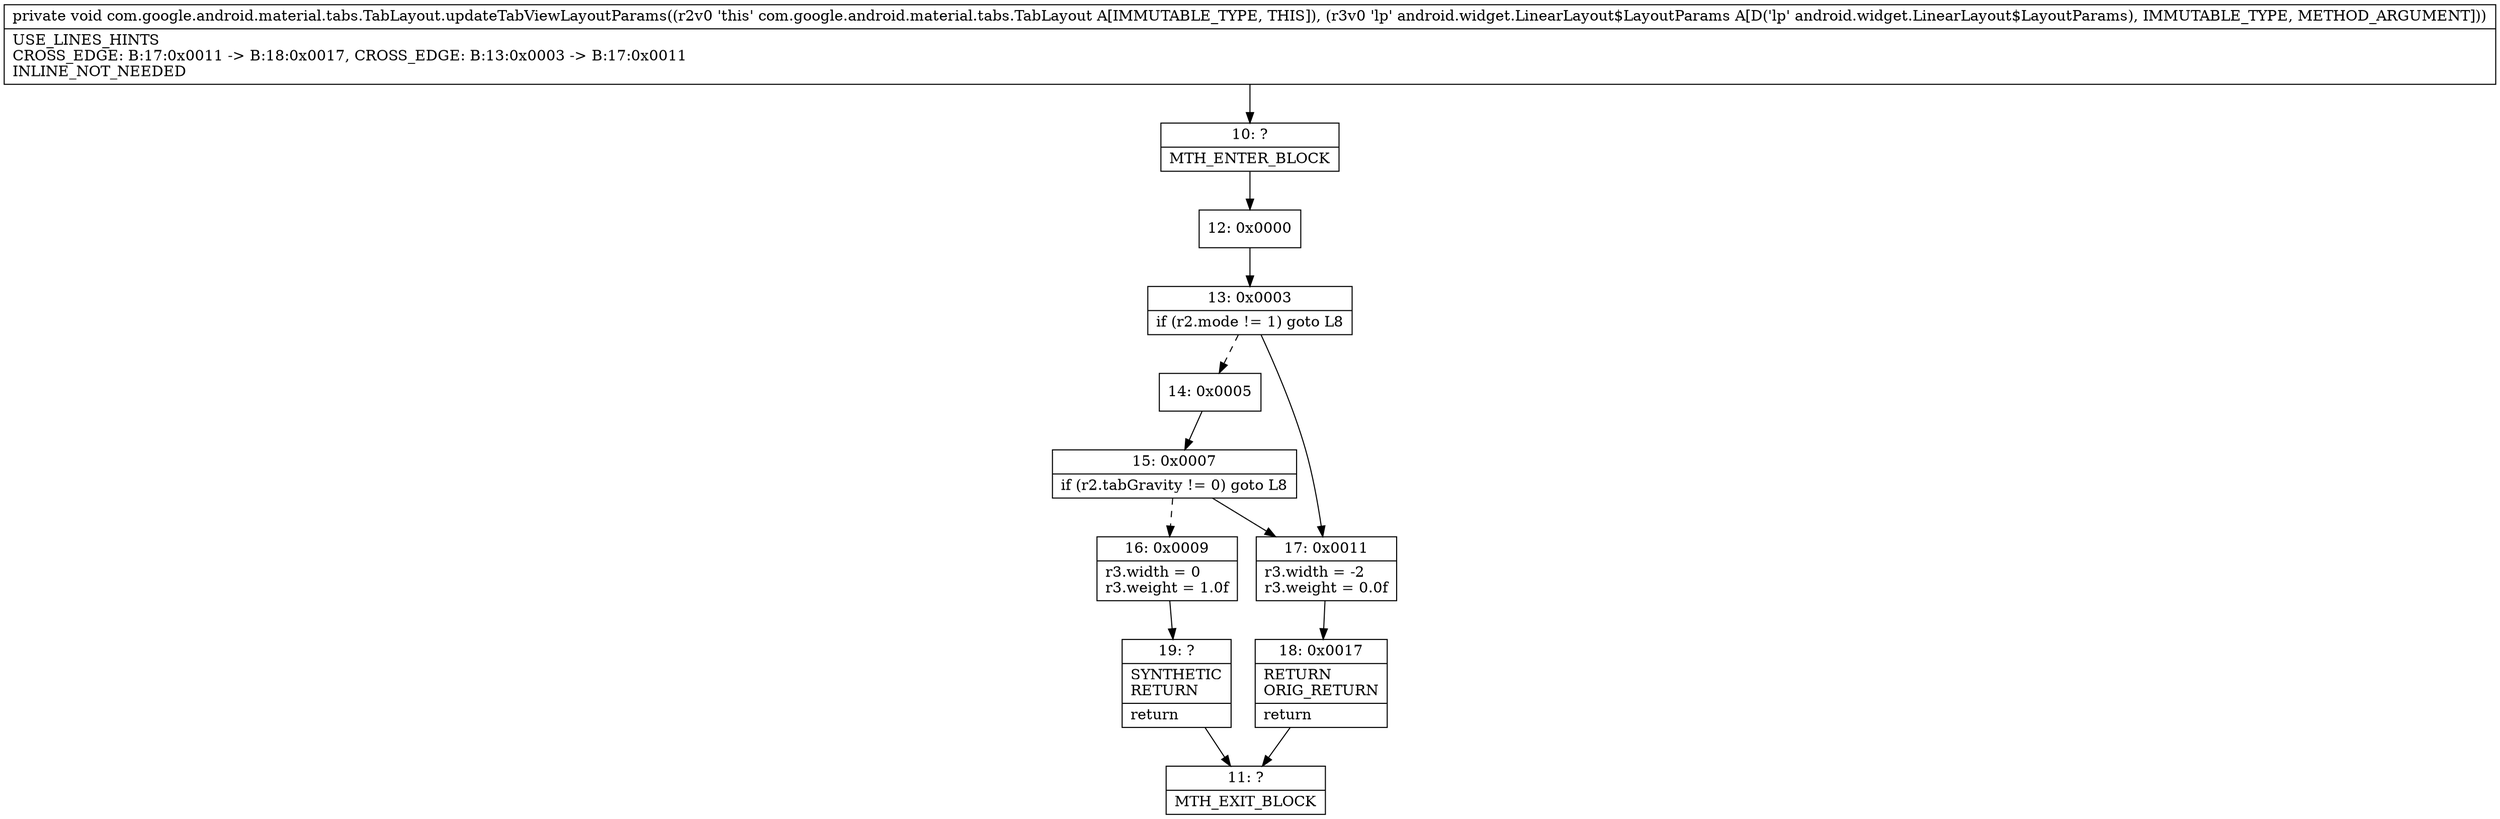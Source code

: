 digraph "CFG forcom.google.android.material.tabs.TabLayout.updateTabViewLayoutParams(Landroid\/widget\/LinearLayout$LayoutParams;)V" {
Node_10 [shape=record,label="{10\:\ ?|MTH_ENTER_BLOCK\l}"];
Node_12 [shape=record,label="{12\:\ 0x0000}"];
Node_13 [shape=record,label="{13\:\ 0x0003|if (r2.mode != 1) goto L8\l}"];
Node_14 [shape=record,label="{14\:\ 0x0005}"];
Node_15 [shape=record,label="{15\:\ 0x0007|if (r2.tabGravity != 0) goto L8\l}"];
Node_16 [shape=record,label="{16\:\ 0x0009|r3.width = 0\lr3.weight = 1.0f\l}"];
Node_19 [shape=record,label="{19\:\ ?|SYNTHETIC\lRETURN\l|return\l}"];
Node_11 [shape=record,label="{11\:\ ?|MTH_EXIT_BLOCK\l}"];
Node_17 [shape=record,label="{17\:\ 0x0011|r3.width = \-2\lr3.weight = 0.0f\l}"];
Node_18 [shape=record,label="{18\:\ 0x0017|RETURN\lORIG_RETURN\l|return\l}"];
MethodNode[shape=record,label="{private void com.google.android.material.tabs.TabLayout.updateTabViewLayoutParams((r2v0 'this' com.google.android.material.tabs.TabLayout A[IMMUTABLE_TYPE, THIS]), (r3v0 'lp' android.widget.LinearLayout$LayoutParams A[D('lp' android.widget.LinearLayout$LayoutParams), IMMUTABLE_TYPE, METHOD_ARGUMENT]))  | USE_LINES_HINTS\lCROSS_EDGE: B:17:0x0011 \-\> B:18:0x0017, CROSS_EDGE: B:13:0x0003 \-\> B:17:0x0011\lINLINE_NOT_NEEDED\l}"];
MethodNode -> Node_10;Node_10 -> Node_12;
Node_12 -> Node_13;
Node_13 -> Node_14[style=dashed];
Node_13 -> Node_17;
Node_14 -> Node_15;
Node_15 -> Node_16[style=dashed];
Node_15 -> Node_17;
Node_16 -> Node_19;
Node_19 -> Node_11;
Node_17 -> Node_18;
Node_18 -> Node_11;
}

